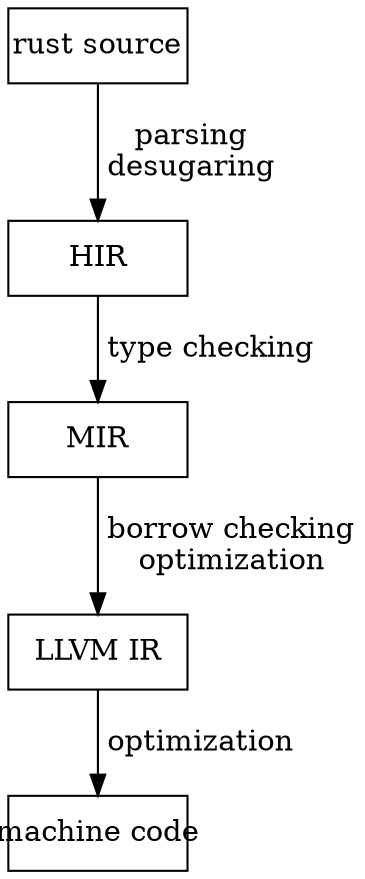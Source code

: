 digraph G {
  source -> hir [label=" parsing\n desugaring"];
  hir -> mir [label=" type checking"];
  mir -> llir [label=" borrow checking\n optimization"];
  llir -> machine_code [label=" optimization"];
  source [shape=box,width=1.2,fixedsize=true,label="rust source"];
  hir [shape=box,width=1.2,fixedsize=true,label="HIR"];
  mir [shape=box,width=1.2,fixedsize=true,label="MIR"];
  llir [shape=box,width=1.2,fixedsize=true,label="LLVM IR"];
  machine_code [shape=box,width=1.2,fixedsize=true,label="machine code"]
}
